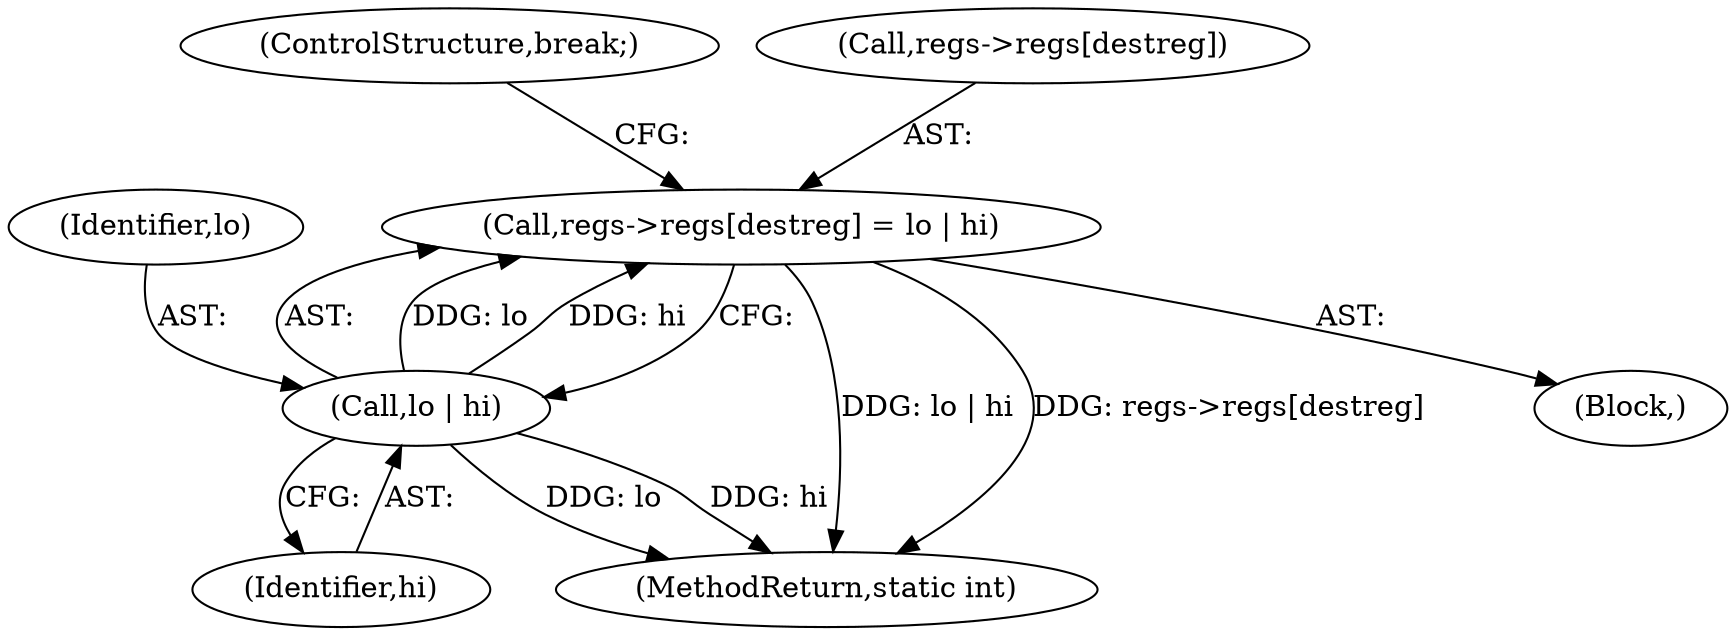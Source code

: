 digraph "0_linux_a8b0ca17b80e92faab46ee7179ba9e99ccb61233_26@array" {
"1000271" [label="(Call,regs->regs[destreg] = lo | hi)"];
"1000277" [label="(Call,lo | hi)"];
"1000280" [label="(ControlStructure,break;)"];
"1000304" [label="(MethodReturn,static int)"];
"1000277" [label="(Call,lo | hi)"];
"1000271" [label="(Call,regs->regs[destreg] = lo | hi)"];
"1000258" [label="(Block,)"];
"1000272" [label="(Call,regs->regs[destreg])"];
"1000278" [label="(Identifier,lo)"];
"1000279" [label="(Identifier,hi)"];
"1000271" -> "1000258"  [label="AST: "];
"1000271" -> "1000277"  [label="CFG: "];
"1000272" -> "1000271"  [label="AST: "];
"1000277" -> "1000271"  [label="AST: "];
"1000280" -> "1000271"  [label="CFG: "];
"1000271" -> "1000304"  [label="DDG: lo | hi"];
"1000271" -> "1000304"  [label="DDG: regs->regs[destreg]"];
"1000277" -> "1000271"  [label="DDG: lo"];
"1000277" -> "1000271"  [label="DDG: hi"];
"1000277" -> "1000279"  [label="CFG: "];
"1000278" -> "1000277"  [label="AST: "];
"1000279" -> "1000277"  [label="AST: "];
"1000277" -> "1000304"  [label="DDG: lo"];
"1000277" -> "1000304"  [label="DDG: hi"];
}
